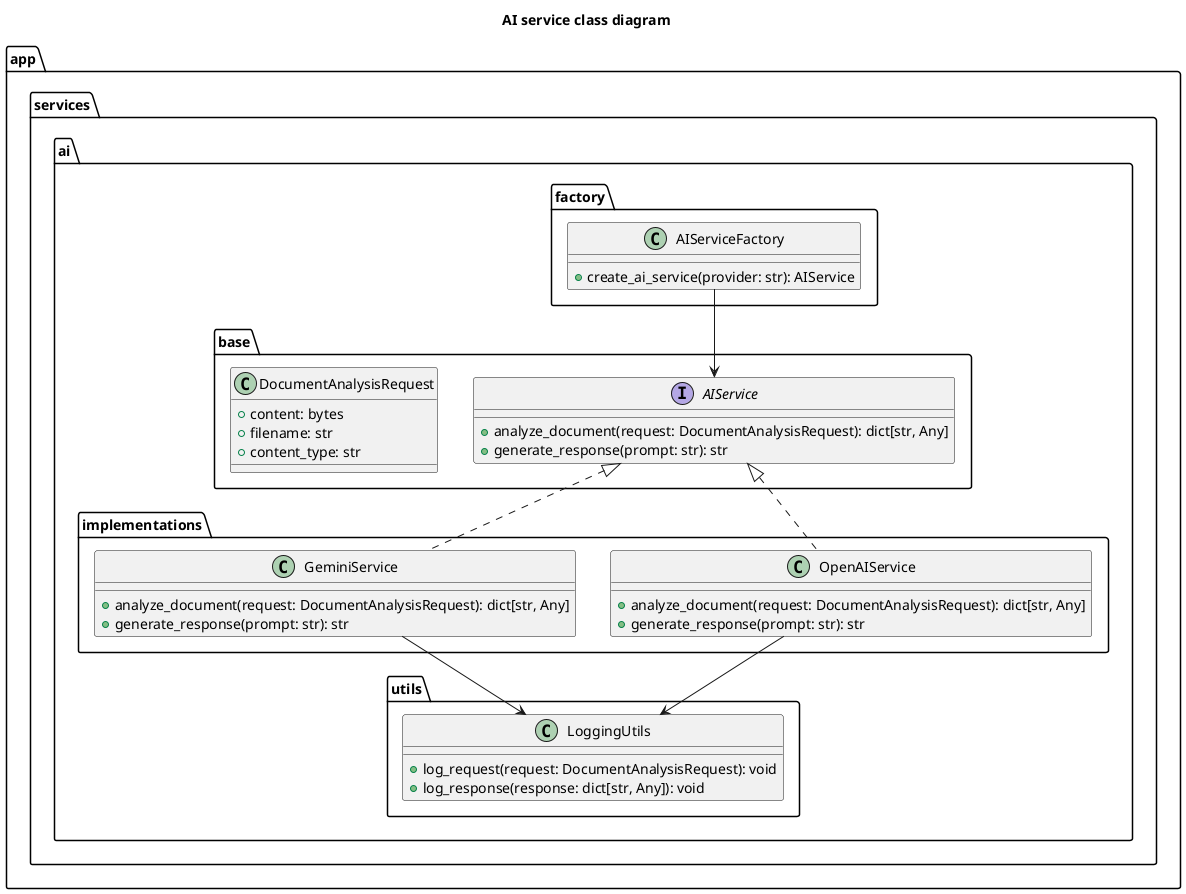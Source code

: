 @startuml AIServiceClassDiagram
title AI service class diagram
!define AI_BASE app.services.ai.base
!define AI_FACTORY app.services.ai.factory
!define AI_IMPLEMENTATIONS app.services.ai.implementations
!define AI_UTILS app.services.ai.utils

package AI_BASE {
    interface AIService {
        +analyze_document(request: DocumentAnalysisRequest): dict[str, Any]
        +generate_response(prompt: str): str
    }

    class DocumentAnalysisRequest {
        +content: bytes
        +filename: str
        +content_type: str
    }
}

package AI_FACTORY {
    class AIServiceFactory {
        +create_ai_service(provider: str): AIService
    }
}

package AI_IMPLEMENTATIONS {
    class OpenAIService {
        +analyze_document(request: DocumentAnalysisRequest): dict[str, Any]
        +generate_response(prompt: str): str
    }

    class GeminiService {
        +analyze_document(request: DocumentAnalysisRequest): dict[str, Any]
        +generate_response(prompt: str): str
    }
}

package AI_UTILS {
    class LoggingUtils {
        +log_request(request: DocumentAnalysisRequest): void
        +log_response(response: dict[str, Any]): void
    }
}

AIServiceFactory --> AIService
AIService <|.. OpenAIService
AIService <|.. GeminiService
OpenAIService --> LoggingUtils
GeminiService --> LoggingUtils
@enduml